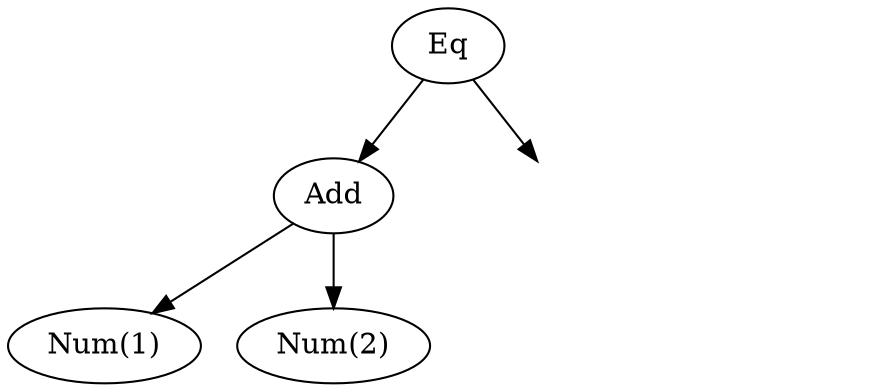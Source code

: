digraph {
    one1[label="Num(1)" class="value,disabled"]
    two1[label="Num(2)" class="value,disabled"]
    add1[label="Add" class="operator,disabled"]

    add1 -> one1[class="disabled"]
    add1 -> two1[class="disabled"]

    two2[label="Num(2)" class="value" style="invis"]
    one2[label="Num(1)" class="value" style="invis"]
    add2[label="Add" class="operator" style="invis"]

    add2 -> two2[style="invis"]
    add2 -> one2[style="invis"]

    eq[label="Eq" class="operator,disabled"]
    eq -> add1[class="disabled"]
    eq -> add2
}
